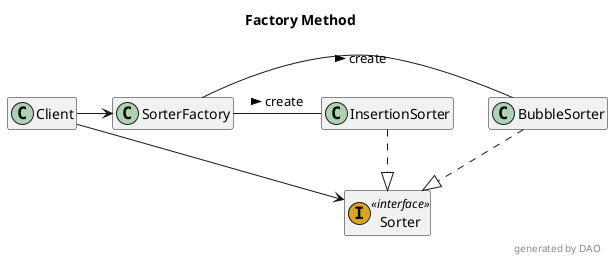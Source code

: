@startuml design-pattern

title Factory Method

' STYLE START
hide empty members
skinparam shadowing false
' STYLE END


class Sorter << (I,GoldenRod) interface >> {
}


BubbleSorter ..|> Sorter
InsertionSorter ..|> Sorter

SorterFactory - BubbleSorter: create >
SorterFactory - InsertionSorter: create >

Client -> SorterFactory
Client -> Sorter


right footer generated by DAO
@enduml
